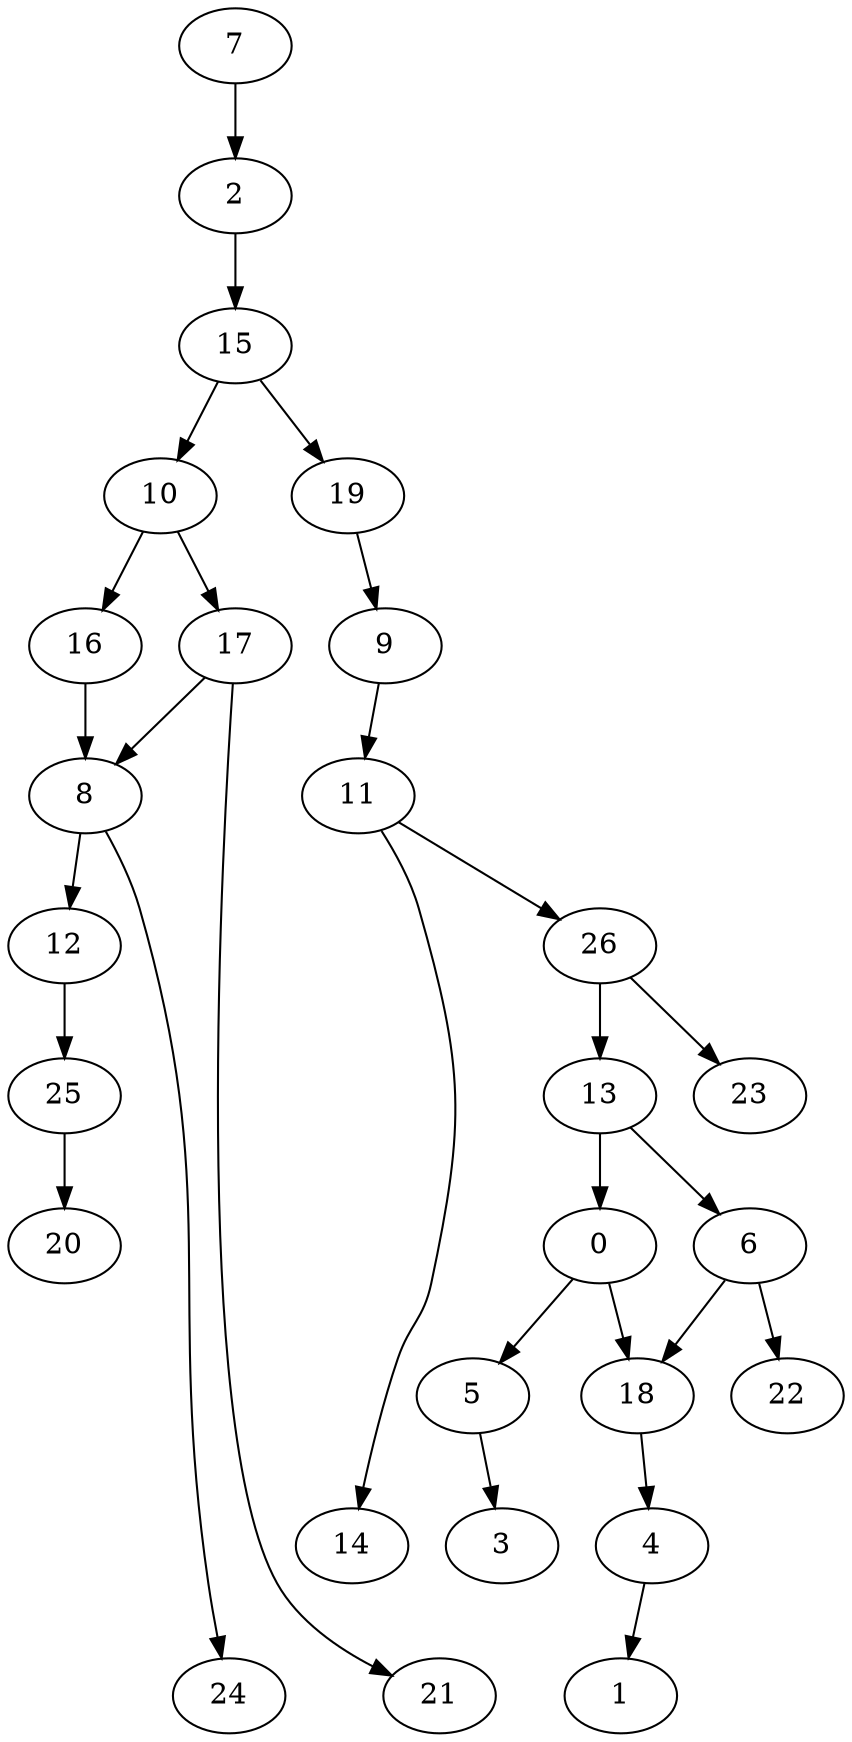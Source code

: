 digraph G {
    0;
    5;
    18;
    3;
    4;
    2;
    15;
    10;
    19;
    1;
    6;
    22;
    7;
    8;
    12;
    24;
    25;
    9;
    11;
    14;
    26;
    16;
    17;
    21;
    13;
    23;
    20;
    0 -> 5 [weight=0];
    0 -> 18 [weight=0];
    5 -> 3 [weight=0];
    18 -> 4 [weight=0];
    4 -> 1 [weight=0];
    2 -> 15 [weight=0];
    15 -> 10 [weight=0];
    15 -> 19 [weight=0];
    10 -> 16 [weight=0];
    10 -> 17 [weight=0];
    19 -> 9 [weight=0];
    6 -> 18 [weight=0];
    6 -> 22 [weight=0];
    7 -> 2 [weight=0];
    8 -> 12 [weight=0];
    8 -> 24 [weight=0];
    12 -> 25 [weight=0];
    25 -> 20 [weight=0];
    9 -> 11 [weight=0];
    11 -> 14 [weight=0];
    11 -> 26 [weight=0];
    26 -> 13 [weight=0];
    26 -> 23 [weight=0];
    16 -> 8 [weight=1];
    17 -> 8 [weight=0];
    17 -> 21 [weight=0];
    13 -> 0 [weight=0];
    13 -> 6 [weight=0];
}
